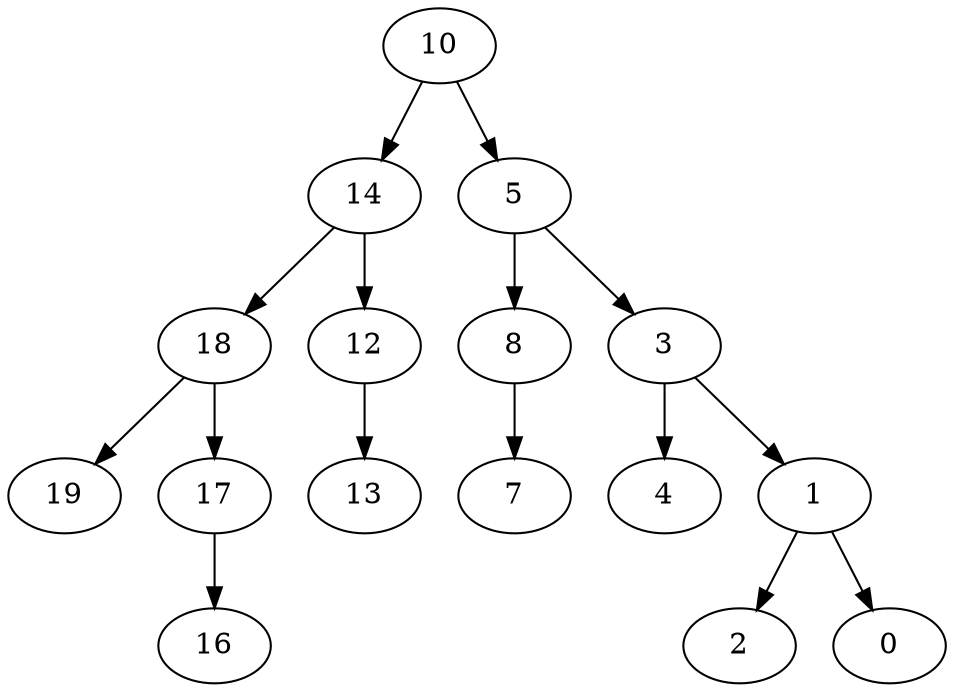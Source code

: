 digraph {
  n10 [label="10" pos="4.0,4.0!" ]
  n14 [label="14" pos="8.0,3.0!" ]
  n18 [label="18" pos="10.0,2.0!" ]
  n19 [label="19" pos="11.0,1.0!" ]
  n17 [label="17" pos="9.0,1.0!" ]
  n16 [label="16" pos="8.5,0.0!" ]
  n12 [label="12" pos="6.0,2.0!" ]
  n13 [label="13" pos="7.0,1.0!" ]
  n5 [label="5" pos="0.0,3.0!" ]
  n8 [label="8" pos="2.0,2.0!" ]
  n7 [label="7" pos="1.0,1.0!" ]
  n3 [label="3" pos="-2.0,2.0!" ]
  n4 [label="4" pos="-1.0,1.0!" ]
  n1 [label="1" pos="-3.0,1.0!" ]
  n2 [label="2" pos="-2.5,0.0!" ]
  n0 [label="0" pos="-3.5,0.0!" ]
  n10 -> n14 
  n14 -> n18 
  n18 -> n19 
  n18 -> n17 
  n17 -> n16 
  n14 -> n12 
  n12 -> n13 
  n10 -> n5 
  n5 -> n8 
  n8 -> n7 
  n5 -> n3 
  n3 -> n4 
  n3 -> n1 
  n1 -> n2 
  n1 -> n0 
}